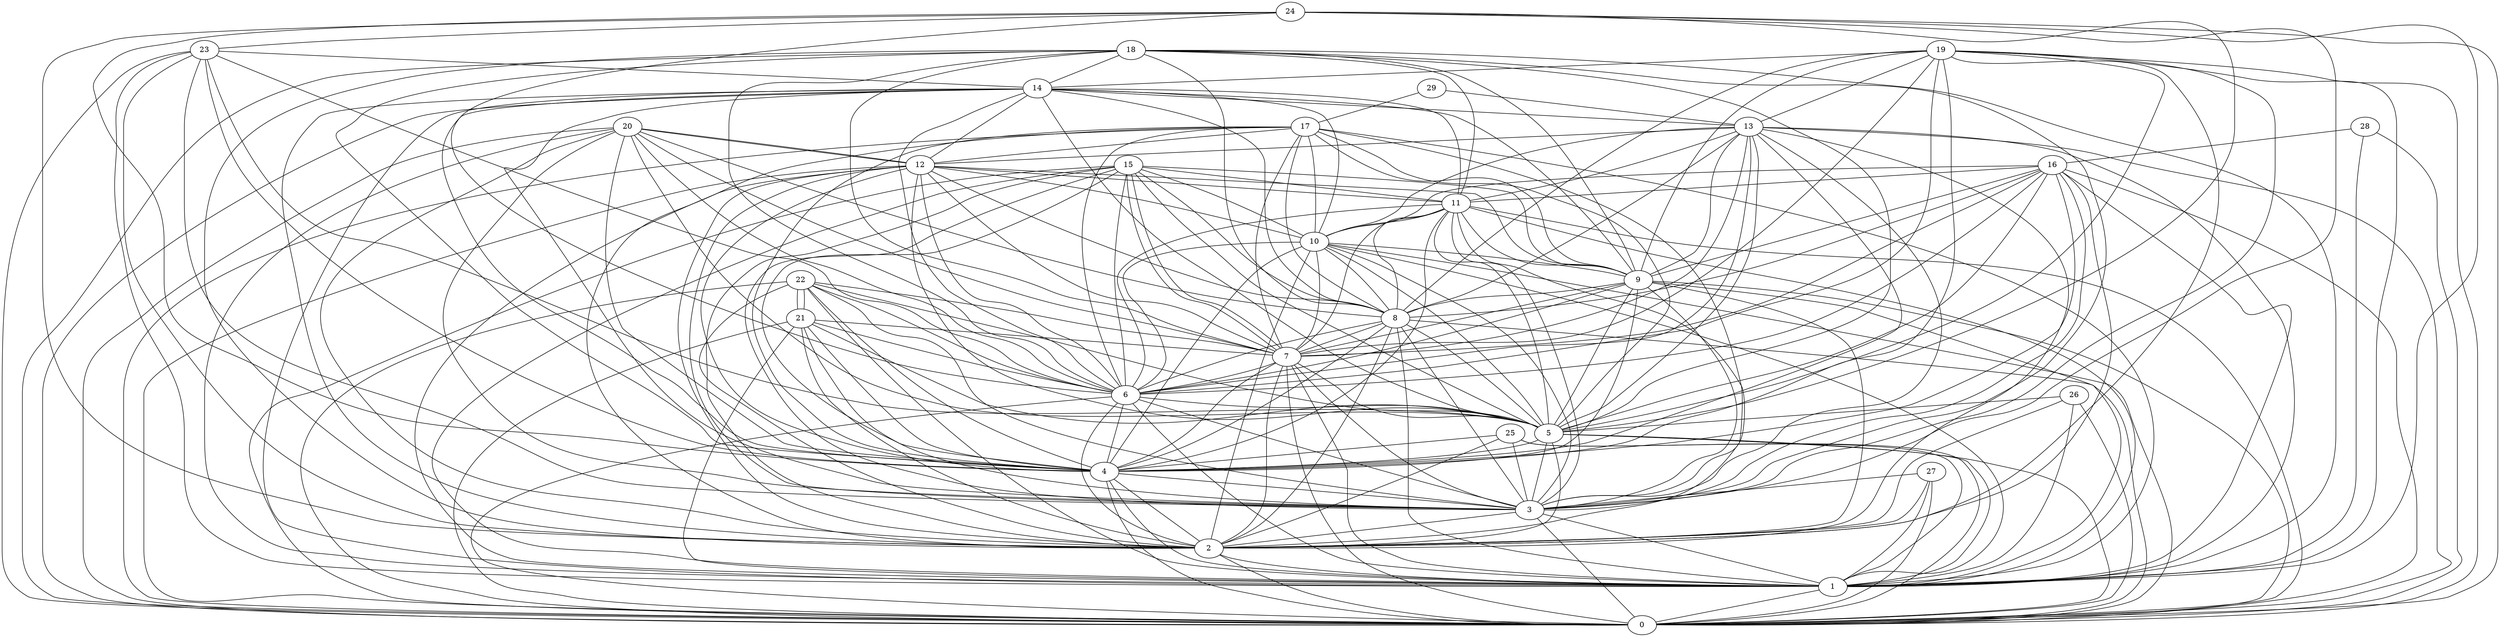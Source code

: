 graph G {
0;
1;
2;
3;
4;
5;
6;
7;
8;
9;
10;
11;
12;
13;
14;
15;
16;
17;
18;
19;
20;
21;
22;
23;
24;
25;
26;
27;
28;
29;
29--13 ;
29--17 ;
28--16 ;
28--1 ;
28--0 ;
27--3 ;
27--0 ;
27--1 ;
27--2 ;
26--5 ;
26--2 ;
26--0 ;
26--1 ;
25--1 ;
25--0 ;
25--4 ;
25--2 ;
25--3 ;
24--23 ;
24--2 ;
24--1 ;
24--5 ;
24--4 ;
24--6 ;
24--0 ;
24--3 ;
23--14 ;
23--6 ;
23--5 ;
23--1 ;
23--4 ;
23--3 ;
23--2 ;
23--0 ;
22--21 ;
22--21 ;
22--1 ;
22--6 ;
22--2 ;
22--3 ;
22--4 ;
22--7 ;
22--0 ;
22--5 ;
21--4 ;
21--5 ;
21--0 ;
21--6 ;
21--1 ;
21--3 ;
21--7 ;
21--2 ;
20--1 ;
20--12 ;
20--6 ;
20--12 ;
20--2 ;
20--0 ;
20--3 ;
20--7 ;
20--8 ;
20--5 ;
20--4 ;
19--8 ;
19--1 ;
19--2 ;
19--3 ;
19--13 ;
19--14 ;
19--7 ;
19--5 ;
19--4 ;
19--9 ;
19--0 ;
19--6 ;
18--11 ;
18--7 ;
18--9 ;
18--14 ;
18--2 ;
18--4 ;
18--0 ;
18--3 ;
18--5 ;
18--6 ;
18--8 ;
18--1 ;
17--0 ;
17--3 ;
17--5 ;
17--8 ;
17--6 ;
17--12 ;
17--2 ;
17--7 ;
17--10 ;
17--9 ;
17--4 ;
17--1 ;
16--5 ;
16--11 ;
16--6 ;
16--3 ;
16--9 ;
16--7 ;
16--2 ;
16--1 ;
16--8 ;
16--10 ;
16--0 ;
16--4 ;
15--10 ;
15--7 ;
15--7 ;
15--11 ;
15--0 ;
15--1 ;
15--3 ;
15--9 ;
15--5 ;
15--8 ;
15--2 ;
15--6 ;
15--4 ;
14--0 ;
14--10 ;
14--8 ;
14--1 ;
14--12 ;
14--11 ;
14--4 ;
14--9 ;
14--2 ;
14--6 ;
14--13 ;
14--5 ;
14--3 ;
13--4 ;
13--5 ;
13--0 ;
13--9 ;
13--11 ;
13--7 ;
13--3 ;
13--2 ;
13--6 ;
13--10 ;
13--1 ;
13--12 ;
13--8 ;
12--8 ;
12--6 ;
12--11 ;
12--0 ;
12--1 ;
12--9 ;
12--2 ;
12--10 ;
12--5 ;
12--7 ;
12--3 ;
12--4 ;
11--0 ;
11--6 ;
11--10 ;
11--9 ;
11--7 ;
11--8 ;
11--5 ;
11--2 ;
11--3 ;
11--4 ;
11--1 ;
10--0 ;
10--2 ;
10--7 ;
10--9 ;
10--3 ;
10--6 ;
10--8 ;
10--5 ;
10--4 ;
10--1 ;
9--2 ;
9--3 ;
9--4 ;
9--8 ;
9--0 ;
9--1 ;
9--7 ;
9--6 ;
9--5 ;
8--0 ;
8--5 ;
8--2 ;
8--1 ;
8--6 ;
8--7 ;
8--4 ;
8--3 ;
7--5 ;
7--6 ;
7--0 ;
7--4 ;
7--1 ;
7--2 ;
7--3 ;
6--1 ;
6--2 ;
6--3 ;
6--5 ;
6--4 ;
6--0 ;
5--0 ;
5--2 ;
5--1 ;
5--3 ;
5--4 ;
4--0 ;
4--3 ;
4--2 ;
4--1 ;
3--0 ;
3--2 ;
3--1 ;
2--1 ;
2--0 ;
1--0 ;
}
